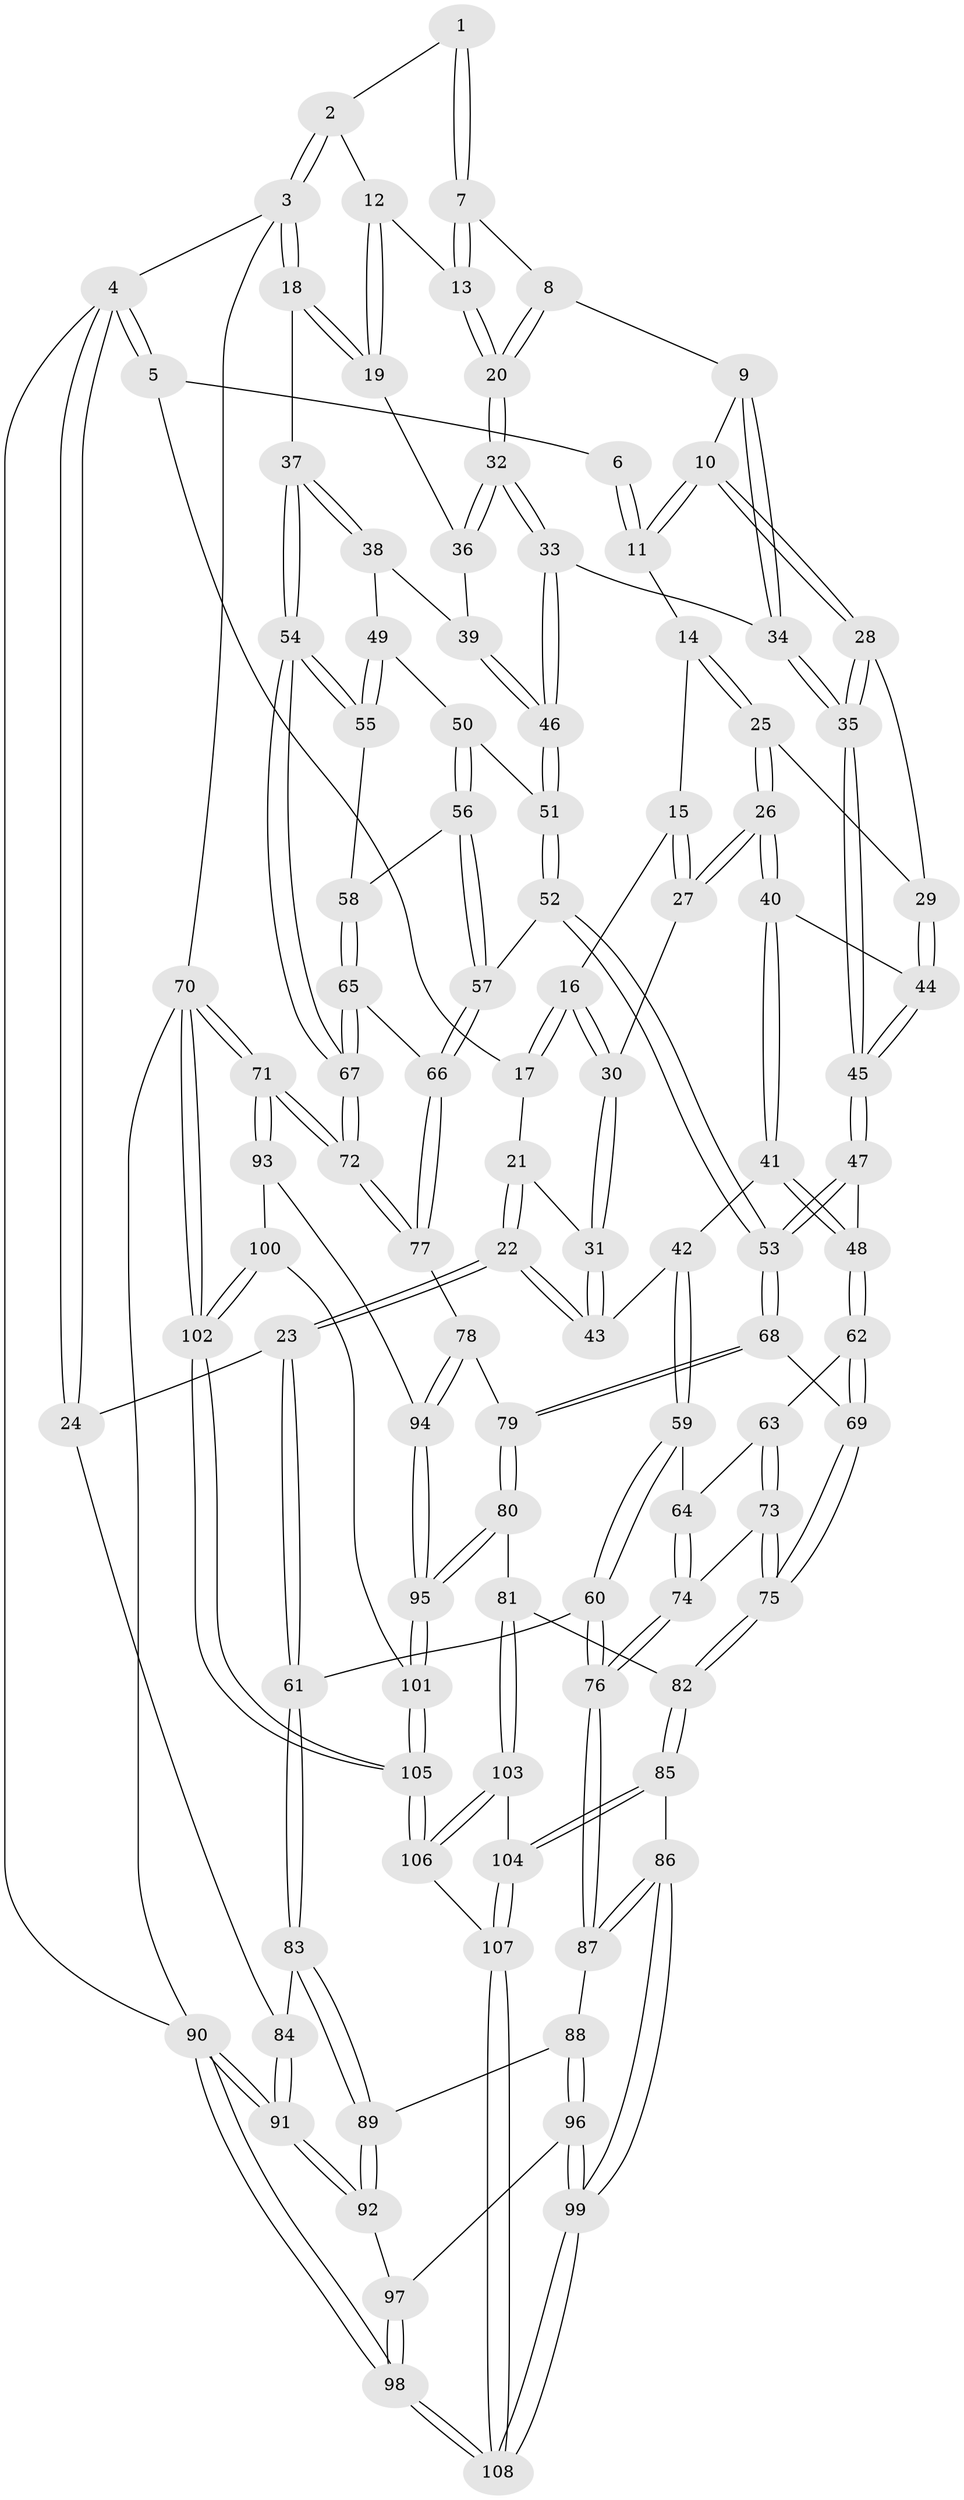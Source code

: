 // coarse degree distribution, {6: 0.09302325581395349, 9: 0.023255813953488372, 3: 0.20930232558139536, 7: 0.09302325581395349, 2: 0.023255813953488372, 5: 0.18604651162790697, 4: 0.37209302325581395}
// Generated by graph-tools (version 1.1) at 2025/21/03/04/25 18:21:10]
// undirected, 108 vertices, 267 edges
graph export_dot {
graph [start="1"]
  node [color=gray90,style=filled];
  1 [pos="+0.6139188550476753+0"];
  2 [pos="+1+0"];
  3 [pos="+1+0"];
  4 [pos="+0+0"];
  5 [pos="+0.09326715344429978+0"];
  6 [pos="+0.5879079881843707+0"];
  7 [pos="+0.6490298121839382+0"];
  8 [pos="+0.60143809849404+0.11627684610678814"];
  9 [pos="+0.5424217497096343+0.1385001995215971"];
  10 [pos="+0.5037165440643611+0.12914863334138701"];
  11 [pos="+0.4746682585009535+0.10042984780431803"];
  12 [pos="+0.8479105723871757+0.0698463723215155"];
  13 [pos="+0.7559016129960662+0.12662606653427366"];
  14 [pos="+0.43984848852515124+0.10419196961096508"];
  15 [pos="+0.3962578475315967+0.10335032074851998"];
  16 [pos="+0.2109046301866749+0"];
  17 [pos="+0.17595744822381806+0"];
  18 [pos="+1+0.04057793526022702"];
  19 [pos="+0.9345744330553122+0.16078100596176165"];
  20 [pos="+0.7325521423482333+0.2023213594138227"];
  21 [pos="+0.10588180642850376+0.12062944337116296"];
  22 [pos="+0+0.40280673879993284"];
  23 [pos="+0+0.4050275372596349"];
  24 [pos="+0+0.410062058993042"];
  25 [pos="+0.4312420717353402+0.24718705766256346"];
  26 [pos="+0.3611246963197438+0.24461892877176825"];
  27 [pos="+0.3595867271981646+0.23939044828683698"];
  28 [pos="+0.4785531995025039+0.2571028744564214"];
  29 [pos="+0.4640486800062812+0.2551731685445539"];
  30 [pos="+0.2319563304811806+0.14820202738986643"];
  31 [pos="+0.16479003085288654+0.35700890422168885"];
  32 [pos="+0.7342445165759777+0.23149692783281253"];
  33 [pos="+0.7125612500345582+0.2959520456250075"];
  34 [pos="+0.6293114069568267+0.3101575683532748"];
  35 [pos="+0.5627888329475383+0.3436435488740823"];
  36 [pos="+0.9091403343921021+0.20373938639372136"];
  37 [pos="+1+0.31919948081113186"];
  38 [pos="+0.9842921822158374+0.34035499780199296"];
  39 [pos="+0.9317799667150256+0.27303590908292785"];
  40 [pos="+0.3286944420595103+0.3106996641322812"];
  41 [pos="+0.23360083197012213+0.3882375594889504"];
  42 [pos="+0.20381019879565257+0.39482370508760056"];
  43 [pos="+0.16080038146313966+0.3770072300236313"];
  44 [pos="+0.4016817255300495+0.3360889361296001"];
  45 [pos="+0.5246293543512686+0.4057352306159237"];
  46 [pos="+0.7250139101188323+0.3108030573063626"];
  47 [pos="+0.520262240476087+0.4211233121209676"];
  48 [pos="+0.46259127153076274+0.47874464530476035"];
  49 [pos="+0.9265179827520507+0.3840543985371519"];
  50 [pos="+0.8564917867860126+0.4014680880851298"];
  51 [pos="+0.7607266054373054+0.3673415245557926"];
  52 [pos="+0.7038205684089728+0.5712240705042944"];
  53 [pos="+0.700239888900331+0.573464236803865"];
  54 [pos="+1+0.5583412343661198"];
  55 [pos="+0.9682690333994027+0.4952764229234489"];
  56 [pos="+0.8686176258730707+0.49468035161942014"];
  57 [pos="+0.774129927926887+0.578696202958049"];
  58 [pos="+0.9163624800855376+0.5317091747227324"];
  59 [pos="+0.25045868056468906+0.5650142434857903"];
  60 [pos="+0.22566558027727834+0.6559070013515952"];
  61 [pos="+0.2057151645828827+0.661224637749748"];
  62 [pos="+0.4557932411294602+0.5188410978737411"];
  63 [pos="+0.4537513982982441+0.5219565444667297"];
  64 [pos="+0.3874988963860079+0.5618897779902566"];
  65 [pos="+0.9197584072839888+0.5866156446356443"];
  66 [pos="+0.8795570665160785+0.6415661901039105"];
  67 [pos="+1+0.5843436187305612"];
  68 [pos="+0.6966687881833039+0.579919208843499"];
  69 [pos="+0.558811951800594+0.5988006215090584"];
  70 [pos="+1+1"];
  71 [pos="+1+0.8798483044133059"];
  72 [pos="+1+0.6241447229946178"];
  73 [pos="+0.4661721023834398+0.6783519176245328"];
  74 [pos="+0.36847172856379534+0.684770391922439"];
  75 [pos="+0.5148772400738133+0.7168251691829758"];
  76 [pos="+0.30464928016969156+0.7260273359379416"];
  77 [pos="+0.8959349431538498+0.7075966808609928"];
  78 [pos="+0.881586934549912+0.7470692134612625"];
  79 [pos="+0.678029116747234+0.7339436331728622"];
  80 [pos="+0.634572188831796+0.7877220207095139"];
  81 [pos="+0.6185430111453487+0.7949210590998252"];
  82 [pos="+0.5407608761799019+0.7636534099414949"];
  83 [pos="+0.16010568985114057+0.6898607659744364"];
  84 [pos="+0+0.5717489439224963"];
  85 [pos="+0.3626911785948309+0.8505141925206468"];
  86 [pos="+0.3412173638833668+0.8405206176821215"];
  87 [pos="+0.3155651434511503+0.7827875223728756"];
  88 [pos="+0.15362398356747115+0.8124873694574863"];
  89 [pos="+0.11401374293873102+0.7800221749170875"];
  90 [pos="+0+1"];
  91 [pos="+0+0.7162703258112352"];
  92 [pos="+0.09190888626061491+0.7889006078241334"];
  93 [pos="+0.9616330378576791+0.8194113367603949"];
  94 [pos="+0.8864038477048386+0.7631472051405017"];
  95 [pos="+0.8060203274954622+0.9097763300559457"];
  96 [pos="+0.20249929319016893+0.9190951599277188"];
  97 [pos="+0.0824551907331365+0.84643684518071"];
  98 [pos="+0+1"];
  99 [pos="+0.21103021886336928+0.9343843407229641"];
  100 [pos="+0.9526764045855883+0.8457227202496699"];
  101 [pos="+0.8174514345575378+0.9577016137775388"];
  102 [pos="+0.886416800690205+1"];
  103 [pos="+0.610055945123523+0.8354133591983866"];
  104 [pos="+0.45291067131241053+1"];
  105 [pos="+0.8622307850358769+1"];
  106 [pos="+0.7499366615092804+1"];
  107 [pos="+0.45669248841511567+1"];
  108 [pos="+0+1"];
  1 -- 2;
  1 -- 7;
  1 -- 7;
  2 -- 3;
  2 -- 3;
  2 -- 12;
  3 -- 4;
  3 -- 18;
  3 -- 18;
  3 -- 70;
  4 -- 5;
  4 -- 5;
  4 -- 24;
  4 -- 24;
  4 -- 90;
  5 -- 6;
  5 -- 17;
  6 -- 11;
  6 -- 11;
  7 -- 8;
  7 -- 13;
  7 -- 13;
  8 -- 9;
  8 -- 20;
  8 -- 20;
  9 -- 10;
  9 -- 34;
  9 -- 34;
  10 -- 11;
  10 -- 11;
  10 -- 28;
  10 -- 28;
  11 -- 14;
  12 -- 13;
  12 -- 19;
  12 -- 19;
  13 -- 20;
  13 -- 20;
  14 -- 15;
  14 -- 25;
  14 -- 25;
  15 -- 16;
  15 -- 27;
  15 -- 27;
  16 -- 17;
  16 -- 17;
  16 -- 30;
  16 -- 30;
  17 -- 21;
  18 -- 19;
  18 -- 19;
  18 -- 37;
  19 -- 36;
  20 -- 32;
  20 -- 32;
  21 -- 22;
  21 -- 22;
  21 -- 31;
  22 -- 23;
  22 -- 23;
  22 -- 43;
  22 -- 43;
  23 -- 24;
  23 -- 61;
  23 -- 61;
  24 -- 84;
  25 -- 26;
  25 -- 26;
  25 -- 29;
  26 -- 27;
  26 -- 27;
  26 -- 40;
  26 -- 40;
  27 -- 30;
  28 -- 29;
  28 -- 35;
  28 -- 35;
  29 -- 44;
  29 -- 44;
  30 -- 31;
  30 -- 31;
  31 -- 43;
  31 -- 43;
  32 -- 33;
  32 -- 33;
  32 -- 36;
  32 -- 36;
  33 -- 34;
  33 -- 46;
  33 -- 46;
  34 -- 35;
  34 -- 35;
  35 -- 45;
  35 -- 45;
  36 -- 39;
  37 -- 38;
  37 -- 38;
  37 -- 54;
  37 -- 54;
  38 -- 39;
  38 -- 49;
  39 -- 46;
  39 -- 46;
  40 -- 41;
  40 -- 41;
  40 -- 44;
  41 -- 42;
  41 -- 48;
  41 -- 48;
  42 -- 43;
  42 -- 59;
  42 -- 59;
  44 -- 45;
  44 -- 45;
  45 -- 47;
  45 -- 47;
  46 -- 51;
  46 -- 51;
  47 -- 48;
  47 -- 53;
  47 -- 53;
  48 -- 62;
  48 -- 62;
  49 -- 50;
  49 -- 55;
  49 -- 55;
  50 -- 51;
  50 -- 56;
  50 -- 56;
  51 -- 52;
  51 -- 52;
  52 -- 53;
  52 -- 53;
  52 -- 57;
  53 -- 68;
  53 -- 68;
  54 -- 55;
  54 -- 55;
  54 -- 67;
  54 -- 67;
  55 -- 58;
  56 -- 57;
  56 -- 57;
  56 -- 58;
  57 -- 66;
  57 -- 66;
  58 -- 65;
  58 -- 65;
  59 -- 60;
  59 -- 60;
  59 -- 64;
  60 -- 61;
  60 -- 76;
  60 -- 76;
  61 -- 83;
  61 -- 83;
  62 -- 63;
  62 -- 69;
  62 -- 69;
  63 -- 64;
  63 -- 73;
  63 -- 73;
  64 -- 74;
  64 -- 74;
  65 -- 66;
  65 -- 67;
  65 -- 67;
  66 -- 77;
  66 -- 77;
  67 -- 72;
  67 -- 72;
  68 -- 69;
  68 -- 79;
  68 -- 79;
  69 -- 75;
  69 -- 75;
  70 -- 71;
  70 -- 71;
  70 -- 102;
  70 -- 102;
  70 -- 90;
  71 -- 72;
  71 -- 72;
  71 -- 93;
  71 -- 93;
  72 -- 77;
  72 -- 77;
  73 -- 74;
  73 -- 75;
  73 -- 75;
  74 -- 76;
  74 -- 76;
  75 -- 82;
  75 -- 82;
  76 -- 87;
  76 -- 87;
  77 -- 78;
  78 -- 79;
  78 -- 94;
  78 -- 94;
  79 -- 80;
  79 -- 80;
  80 -- 81;
  80 -- 95;
  80 -- 95;
  81 -- 82;
  81 -- 103;
  81 -- 103;
  82 -- 85;
  82 -- 85;
  83 -- 84;
  83 -- 89;
  83 -- 89;
  84 -- 91;
  84 -- 91;
  85 -- 86;
  85 -- 104;
  85 -- 104;
  86 -- 87;
  86 -- 87;
  86 -- 99;
  86 -- 99;
  87 -- 88;
  88 -- 89;
  88 -- 96;
  88 -- 96;
  89 -- 92;
  89 -- 92;
  90 -- 91;
  90 -- 91;
  90 -- 98;
  90 -- 98;
  91 -- 92;
  91 -- 92;
  92 -- 97;
  93 -- 94;
  93 -- 100;
  94 -- 95;
  94 -- 95;
  95 -- 101;
  95 -- 101;
  96 -- 97;
  96 -- 99;
  96 -- 99;
  97 -- 98;
  97 -- 98;
  98 -- 108;
  98 -- 108;
  99 -- 108;
  99 -- 108;
  100 -- 101;
  100 -- 102;
  100 -- 102;
  101 -- 105;
  101 -- 105;
  102 -- 105;
  102 -- 105;
  103 -- 104;
  103 -- 106;
  103 -- 106;
  104 -- 107;
  104 -- 107;
  105 -- 106;
  105 -- 106;
  106 -- 107;
  107 -- 108;
  107 -- 108;
}
